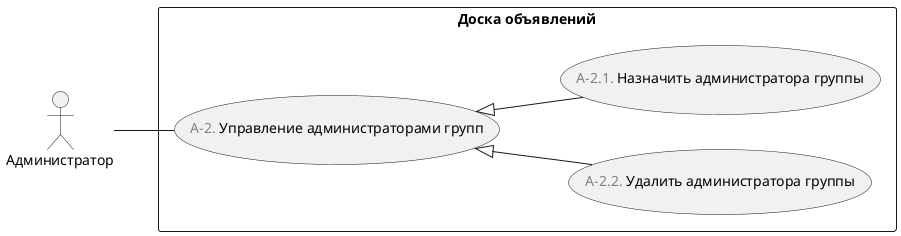 ﻿@startuml
'https://plantuml.com/use-case-diagram

left to right direction

:Администратор: as admin

rectangle "Доска объявлений" {
    (<font color="gray">A-2.</font> Управление администраторами групп) as manage_group_admins

    admin -- manage_group_admins
   manage_group_admins <|-- (<font color="gray">A-2.2.</font> Удалить администратора группы)
   manage_group_admins <|-- (<font color="gray">A-2.1.</font> Назначить администратора группы) 
}

@enduml